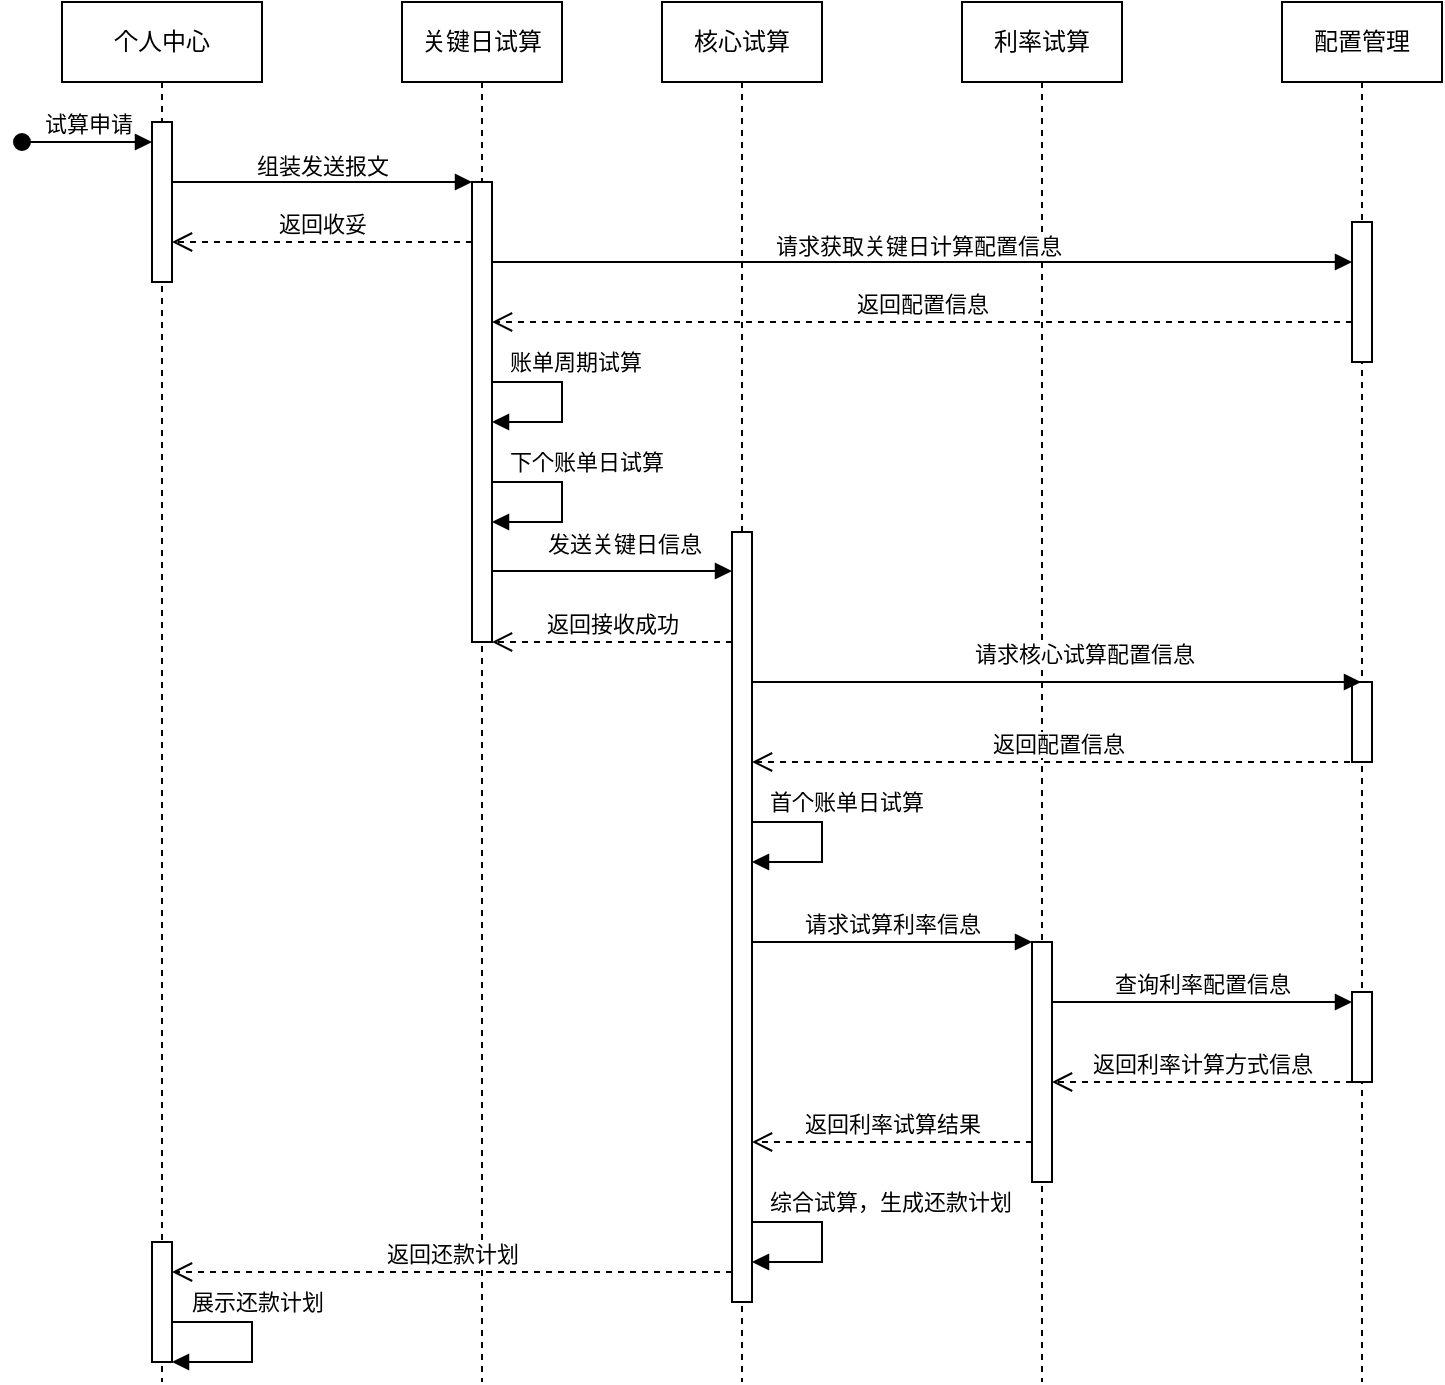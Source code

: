 <mxfile version="21.6.5" type="github">
  <diagram name="第 1 页" id="N14zd92lQUzsIEnuKMpZ">
    <mxGraphModel dx="1166" dy="775" grid="1" gridSize="10" guides="1" tooltips="1" connect="1" arrows="1" fold="1" page="1" pageScale="1" pageWidth="827" pageHeight="1169" math="0" shadow="0">
      <root>
        <mxCell id="0" />
        <mxCell id="1" parent="0" />
        <mxCell id="aWpefqUCa4IatEm7Ps58-1" value="个人中心" style="shape=umlLifeline;perimeter=lifelinePerimeter;whiteSpace=wrap;html=1;container=1;dropTarget=0;collapsible=0;recursiveResize=0;outlineConnect=0;portConstraint=eastwest;newEdgeStyle={&quot;edgeStyle&quot;:&quot;elbowEdgeStyle&quot;,&quot;elbow&quot;:&quot;vertical&quot;,&quot;curved&quot;:0,&quot;rounded&quot;:0};" vertex="1" parent="1">
          <mxGeometry x="60" y="70" width="100" height="690" as="geometry" />
        </mxCell>
        <mxCell id="aWpefqUCa4IatEm7Ps58-2" value="" style="html=1;points=[];perimeter=orthogonalPerimeter;outlineConnect=0;targetShapes=umlLifeline;portConstraint=eastwest;newEdgeStyle={&quot;edgeStyle&quot;:&quot;elbowEdgeStyle&quot;,&quot;elbow&quot;:&quot;vertical&quot;,&quot;curved&quot;:0,&quot;rounded&quot;:0};" vertex="1" parent="aWpefqUCa4IatEm7Ps58-1">
          <mxGeometry x="45" y="60" width="10" height="80" as="geometry" />
        </mxCell>
        <mxCell id="aWpefqUCa4IatEm7Ps58-45" value="" style="html=1;points=[];perimeter=orthogonalPerimeter;outlineConnect=0;targetShapes=umlLifeline;portConstraint=eastwest;newEdgeStyle={&quot;edgeStyle&quot;:&quot;elbowEdgeStyle&quot;,&quot;elbow&quot;:&quot;vertical&quot;,&quot;curved&quot;:0,&quot;rounded&quot;:0};" vertex="1" parent="aWpefqUCa4IatEm7Ps58-1">
          <mxGeometry x="45" y="620" width="10" height="60" as="geometry" />
        </mxCell>
        <mxCell id="aWpefqUCa4IatEm7Ps58-47" value="展示还款计划" style="html=1;align=left;spacingLeft=2;endArrow=block;rounded=0;edgeStyle=orthogonalEdgeStyle;curved=0;rounded=0;" edge="1" parent="aWpefqUCa4IatEm7Ps58-1" source="aWpefqUCa4IatEm7Ps58-45" target="aWpefqUCa4IatEm7Ps58-45">
          <mxGeometry x="-0.889" y="10" relative="1" as="geometry">
            <mxPoint x="60" y="660" as="sourcePoint" />
            <Array as="points">
              <mxPoint x="95" y="660" />
              <mxPoint x="95" y="680" />
            </Array>
            <mxPoint x="60" y="680" as="targetPoint" />
            <mxPoint as="offset" />
          </mxGeometry>
        </mxCell>
        <mxCell id="aWpefqUCa4IatEm7Ps58-3" value="试算申请" style="html=1;verticalAlign=bottom;startArrow=oval;startFill=1;endArrow=block;startSize=8;edgeStyle=elbowEdgeStyle;elbow=vertical;curved=0;rounded=0;" edge="1" parent="1" target="aWpefqUCa4IatEm7Ps58-2">
          <mxGeometry width="60" relative="1" as="geometry">
            <mxPoint x="40" y="140" as="sourcePoint" />
            <mxPoint x="100" y="140" as="targetPoint" />
            <mxPoint as="offset" />
          </mxGeometry>
        </mxCell>
        <mxCell id="aWpefqUCa4IatEm7Ps58-4" value="配置管理" style="shape=umlLifeline;perimeter=lifelinePerimeter;whiteSpace=wrap;html=1;container=1;dropTarget=0;collapsible=0;recursiveResize=0;outlineConnect=0;portConstraint=eastwest;newEdgeStyle={&quot;edgeStyle&quot;:&quot;elbowEdgeStyle&quot;,&quot;elbow&quot;:&quot;vertical&quot;,&quot;curved&quot;:0,&quot;rounded&quot;:0};" vertex="1" parent="1">
          <mxGeometry x="670" y="70" width="80" height="690" as="geometry" />
        </mxCell>
        <mxCell id="aWpefqUCa4IatEm7Ps58-5" value="" style="html=1;points=[];perimeter=orthogonalPerimeter;outlineConnect=0;targetShapes=umlLifeline;portConstraint=eastwest;newEdgeStyle={&quot;edgeStyle&quot;:&quot;elbowEdgeStyle&quot;,&quot;elbow&quot;:&quot;vertical&quot;,&quot;curved&quot;:0,&quot;rounded&quot;:0};" vertex="1" parent="aWpefqUCa4IatEm7Ps58-4">
          <mxGeometry x="35" y="110" width="10" height="70" as="geometry" />
        </mxCell>
        <mxCell id="aWpefqUCa4IatEm7Ps58-26" value="" style="html=1;points=[];perimeter=orthogonalPerimeter;outlineConnect=0;targetShapes=umlLifeline;portConstraint=eastwest;newEdgeStyle={&quot;edgeStyle&quot;:&quot;elbowEdgeStyle&quot;,&quot;elbow&quot;:&quot;vertical&quot;,&quot;curved&quot;:0,&quot;rounded&quot;:0};" vertex="1" parent="aWpefqUCa4IatEm7Ps58-4">
          <mxGeometry x="35" y="340" width="10" height="40" as="geometry" />
        </mxCell>
        <mxCell id="aWpefqUCa4IatEm7Ps58-40" value="" style="html=1;points=[];perimeter=orthogonalPerimeter;outlineConnect=0;targetShapes=umlLifeline;portConstraint=eastwest;newEdgeStyle={&quot;edgeStyle&quot;:&quot;elbowEdgeStyle&quot;,&quot;elbow&quot;:&quot;vertical&quot;,&quot;curved&quot;:0,&quot;rounded&quot;:0};" vertex="1" parent="aWpefqUCa4IatEm7Ps58-4">
          <mxGeometry x="35" y="495" width="10" height="45" as="geometry" />
        </mxCell>
        <mxCell id="aWpefqUCa4IatEm7Ps58-6" value="组装发送报文" style="html=1;verticalAlign=bottom;endArrow=block;edgeStyle=elbowEdgeStyle;elbow=vertical;curved=0;rounded=0;" edge="1" parent="1" target="aWpefqUCa4IatEm7Ps58-11">
          <mxGeometry x="-0.009" y="-1" width="80" relative="1" as="geometry">
            <mxPoint x="115" y="160" as="sourcePoint" />
            <mxPoint x="225" y="160" as="targetPoint" />
            <mxPoint as="offset" />
            <Array as="points" />
          </mxGeometry>
        </mxCell>
        <mxCell id="aWpefqUCa4IatEm7Ps58-8" value="返回收妥" style="html=1;verticalAlign=bottom;endArrow=open;dashed=1;endSize=8;edgeStyle=elbowEdgeStyle;elbow=vertical;curved=0;rounded=0;" edge="1" parent="1" source="aWpefqUCa4IatEm7Ps58-11">
          <mxGeometry relative="1" as="geometry">
            <mxPoint x="220" y="190" as="sourcePoint" />
            <mxPoint x="115" y="190" as="targetPoint" />
          </mxGeometry>
        </mxCell>
        <mxCell id="aWpefqUCa4IatEm7Ps58-10" value="关键日试算" style="shape=umlLifeline;perimeter=lifelinePerimeter;whiteSpace=wrap;html=1;container=1;dropTarget=0;collapsible=0;recursiveResize=0;outlineConnect=0;portConstraint=eastwest;newEdgeStyle={&quot;edgeStyle&quot;:&quot;elbowEdgeStyle&quot;,&quot;elbow&quot;:&quot;vertical&quot;,&quot;curved&quot;:0,&quot;rounded&quot;:0};" vertex="1" parent="1">
          <mxGeometry x="230" y="70" width="80" height="690" as="geometry" />
        </mxCell>
        <mxCell id="aWpefqUCa4IatEm7Ps58-11" value="" style="html=1;points=[];perimeter=orthogonalPerimeter;outlineConnect=0;targetShapes=umlLifeline;portConstraint=eastwest;newEdgeStyle={&quot;edgeStyle&quot;:&quot;elbowEdgeStyle&quot;,&quot;elbow&quot;:&quot;vertical&quot;,&quot;curved&quot;:0,&quot;rounded&quot;:0};" vertex="1" parent="aWpefqUCa4IatEm7Ps58-10">
          <mxGeometry x="35" y="90" width="10" height="230" as="geometry" />
        </mxCell>
        <mxCell id="aWpefqUCa4IatEm7Ps58-15" value="核心试算" style="shape=umlLifeline;perimeter=lifelinePerimeter;whiteSpace=wrap;html=1;container=1;dropTarget=0;collapsible=0;recursiveResize=0;outlineConnect=0;portConstraint=eastwest;newEdgeStyle={&quot;edgeStyle&quot;:&quot;elbowEdgeStyle&quot;,&quot;elbow&quot;:&quot;vertical&quot;,&quot;curved&quot;:0,&quot;rounded&quot;:0};" vertex="1" parent="1">
          <mxGeometry x="360" y="70" width="80" height="690" as="geometry" />
        </mxCell>
        <mxCell id="aWpefqUCa4IatEm7Ps58-16" value="" style="html=1;points=[];perimeter=orthogonalPerimeter;outlineConnect=0;targetShapes=umlLifeline;portConstraint=eastwest;newEdgeStyle={&quot;edgeStyle&quot;:&quot;elbowEdgeStyle&quot;,&quot;elbow&quot;:&quot;vertical&quot;,&quot;curved&quot;:0,&quot;rounded&quot;:0};" vertex="1" parent="aWpefqUCa4IatEm7Ps58-15">
          <mxGeometry x="35" y="265" width="10" height="385" as="geometry" />
        </mxCell>
        <mxCell id="aWpefqUCa4IatEm7Ps58-20" value="利率试算" style="shape=umlLifeline;perimeter=lifelinePerimeter;whiteSpace=wrap;html=1;container=1;dropTarget=0;collapsible=0;recursiveResize=0;outlineConnect=0;portConstraint=eastwest;newEdgeStyle={&quot;edgeStyle&quot;:&quot;elbowEdgeStyle&quot;,&quot;elbow&quot;:&quot;vertical&quot;,&quot;curved&quot;:0,&quot;rounded&quot;:0};" vertex="1" parent="1">
          <mxGeometry x="510" y="70" width="80" height="690" as="geometry" />
        </mxCell>
        <mxCell id="aWpefqUCa4IatEm7Ps58-38" value="" style="html=1;points=[];perimeter=orthogonalPerimeter;outlineConnect=0;targetShapes=umlLifeline;portConstraint=eastwest;newEdgeStyle={&quot;edgeStyle&quot;:&quot;elbowEdgeStyle&quot;,&quot;elbow&quot;:&quot;vertical&quot;,&quot;curved&quot;:0,&quot;rounded&quot;:0};" vertex="1" parent="aWpefqUCa4IatEm7Ps58-20">
          <mxGeometry x="35" y="470" width="10" height="120" as="geometry" />
        </mxCell>
        <mxCell id="aWpefqUCa4IatEm7Ps58-28" value="请求获取关键日计算配置信息" style="html=1;verticalAlign=bottom;endArrow=block;edgeStyle=elbowEdgeStyle;elbow=vertical;curved=0;rounded=0;" edge="1" parent="1" target="aWpefqUCa4IatEm7Ps58-5">
          <mxGeometry x="-0.009" y="-1" width="80" relative="1" as="geometry">
            <mxPoint x="275" y="200" as="sourcePoint" />
            <mxPoint x="650" y="200" as="targetPoint" />
            <mxPoint as="offset" />
            <Array as="points" />
          </mxGeometry>
        </mxCell>
        <mxCell id="aWpefqUCa4IatEm7Ps58-29" value="返回配置信息" style="html=1;verticalAlign=bottom;endArrow=open;dashed=1;endSize=8;edgeStyle=elbowEdgeStyle;elbow=vertical;curved=0;rounded=0;" edge="1" parent="1" source="aWpefqUCa4IatEm7Ps58-5">
          <mxGeometry relative="1" as="geometry">
            <mxPoint x="655" y="230" as="sourcePoint" />
            <mxPoint x="275" y="230" as="targetPoint" />
          </mxGeometry>
        </mxCell>
        <mxCell id="aWpefqUCa4IatEm7Ps58-30" value="账单周期试算" style="html=1;align=left;spacingLeft=2;endArrow=block;rounded=0;edgeStyle=orthogonalEdgeStyle;curved=0;rounded=0;" edge="1" parent="1">
          <mxGeometry x="-0.889" y="10" relative="1" as="geometry">
            <mxPoint x="275" y="260" as="sourcePoint" />
            <Array as="points">
              <mxPoint x="310" y="260" />
              <mxPoint x="310" y="280" />
            </Array>
            <mxPoint x="275" y="280" as="targetPoint" />
            <mxPoint as="offset" />
          </mxGeometry>
        </mxCell>
        <mxCell id="aWpefqUCa4IatEm7Ps58-31" value="下个账单日试算" style="html=1;align=left;spacingLeft=2;endArrow=block;rounded=0;edgeStyle=orthogonalEdgeStyle;curved=0;rounded=0;" edge="1" parent="1">
          <mxGeometry x="-0.889" y="10" relative="1" as="geometry">
            <mxPoint x="275" y="310" as="sourcePoint" />
            <Array as="points">
              <mxPoint x="310" y="310" />
              <mxPoint x="310" y="330" />
            </Array>
            <mxPoint x="275" y="330" as="targetPoint" />
            <mxPoint as="offset" />
          </mxGeometry>
        </mxCell>
        <mxCell id="aWpefqUCa4IatEm7Ps58-33" value="发送关键日信息" style="html=1;verticalAlign=bottom;endArrow=block;edgeStyle=elbowEdgeStyle;elbow=vertical;curved=0;rounded=0;" edge="1" parent="1">
          <mxGeometry x="0.083" y="5" width="80" relative="1" as="geometry">
            <mxPoint x="275" y="354.5" as="sourcePoint" />
            <mxPoint x="395" y="354.5" as="targetPoint" />
            <mxPoint x="1" as="offset" />
          </mxGeometry>
        </mxCell>
        <mxCell id="aWpefqUCa4IatEm7Ps58-34" value="返回接收成功" style="html=1;verticalAlign=bottom;endArrow=open;dashed=1;endSize=8;edgeStyle=elbowEdgeStyle;elbow=vertical;curved=0;rounded=0;" edge="1" parent="1">
          <mxGeometry relative="1" as="geometry">
            <mxPoint x="395" y="390" as="sourcePoint" />
            <mxPoint x="275" y="390" as="targetPoint" />
          </mxGeometry>
        </mxCell>
        <mxCell id="aWpefqUCa4IatEm7Ps58-35" value="请求核心试算配置信息" style="html=1;verticalAlign=bottom;endArrow=block;edgeStyle=elbowEdgeStyle;elbow=vertical;curved=0;rounded=0;" edge="1" parent="1" target="aWpefqUCa4IatEm7Ps58-4">
          <mxGeometry x="0.083" y="5" width="80" relative="1" as="geometry">
            <mxPoint x="405" y="410" as="sourcePoint" />
            <mxPoint x="680" y="410" as="targetPoint" />
            <mxPoint x="1" as="offset" />
          </mxGeometry>
        </mxCell>
        <mxCell id="aWpefqUCa4IatEm7Ps58-36" value="返回配置信息" style="html=1;verticalAlign=bottom;endArrow=open;dashed=1;endSize=8;edgeStyle=elbowEdgeStyle;elbow=vertical;curved=0;rounded=0;" edge="1" parent="1">
          <mxGeometry relative="1" as="geometry">
            <mxPoint x="710" y="450" as="sourcePoint" />
            <mxPoint x="405" y="450" as="targetPoint" />
          </mxGeometry>
        </mxCell>
        <mxCell id="aWpefqUCa4IatEm7Ps58-37" value="首个账单日试算" style="html=1;align=left;spacingLeft=2;endArrow=block;rounded=0;edgeStyle=orthogonalEdgeStyle;curved=0;rounded=0;" edge="1" parent="1">
          <mxGeometry x="-0.889" y="10" relative="1" as="geometry">
            <mxPoint x="405" y="480" as="sourcePoint" />
            <Array as="points">
              <mxPoint x="440" y="480" />
              <mxPoint x="440" y="500" />
            </Array>
            <mxPoint x="405" y="500" as="targetPoint" />
            <mxPoint as="offset" />
          </mxGeometry>
        </mxCell>
        <mxCell id="aWpefqUCa4IatEm7Ps58-39" value="请求试算利率信息" style="html=1;verticalAlign=bottom;endArrow=block;edgeStyle=elbowEdgeStyle;elbow=vertical;curved=0;rounded=0;" edge="1" parent="1">
          <mxGeometry width="80" relative="1" as="geometry">
            <mxPoint x="405" y="540" as="sourcePoint" />
            <mxPoint x="545" y="540" as="targetPoint" />
            <mxPoint as="offset" />
          </mxGeometry>
        </mxCell>
        <mxCell id="aWpefqUCa4IatEm7Ps58-41" value="查询利率配置信息" style="html=1;verticalAlign=bottom;endArrow=block;edgeStyle=elbowEdgeStyle;elbow=vertical;curved=0;rounded=0;" edge="1" parent="1">
          <mxGeometry width="80" relative="1" as="geometry">
            <mxPoint x="555" y="570" as="sourcePoint" />
            <mxPoint x="705" y="570" as="targetPoint" />
            <mxPoint as="offset" />
          </mxGeometry>
        </mxCell>
        <mxCell id="aWpefqUCa4IatEm7Ps58-42" value="返回利率计算方式信息" style="html=1;verticalAlign=bottom;endArrow=open;dashed=1;endSize=8;edgeStyle=elbowEdgeStyle;elbow=vertical;curved=0;rounded=0;" edge="1" parent="1">
          <mxGeometry relative="1" as="geometry">
            <mxPoint x="705" y="610" as="sourcePoint" />
            <mxPoint x="555" y="610" as="targetPoint" />
          </mxGeometry>
        </mxCell>
        <mxCell id="aWpefqUCa4IatEm7Ps58-43" value="返回利率试算结果" style="html=1;verticalAlign=bottom;endArrow=open;dashed=1;endSize=8;edgeStyle=elbowEdgeStyle;elbow=vertical;curved=0;rounded=0;" edge="1" parent="1">
          <mxGeometry relative="1" as="geometry">
            <mxPoint x="545" y="640" as="sourcePoint" />
            <mxPoint x="405" y="640" as="targetPoint" />
          </mxGeometry>
        </mxCell>
        <mxCell id="aWpefqUCa4IatEm7Ps58-44" value="综合试算，生成还款计划" style="html=1;align=left;spacingLeft=2;endArrow=block;rounded=0;edgeStyle=orthogonalEdgeStyle;curved=0;rounded=0;" edge="1" parent="1">
          <mxGeometry x="-0.889" y="10" relative="1" as="geometry">
            <mxPoint x="405" y="680" as="sourcePoint" />
            <Array as="points">
              <mxPoint x="440" y="680" />
              <mxPoint x="440" y="700" />
            </Array>
            <mxPoint x="405" y="700" as="targetPoint" />
            <mxPoint as="offset" />
          </mxGeometry>
        </mxCell>
        <mxCell id="aWpefqUCa4IatEm7Ps58-46" value="返回还款计划" style="html=1;verticalAlign=bottom;endArrow=open;dashed=1;endSize=8;edgeStyle=elbowEdgeStyle;elbow=vertical;curved=0;rounded=0;" edge="1" parent="1" source="aWpefqUCa4IatEm7Ps58-16" target="aWpefqUCa4IatEm7Ps58-45">
          <mxGeometry relative="1" as="geometry">
            <mxPoint x="380" y="710" as="sourcePoint" />
            <mxPoint x="120" y="730" as="targetPoint" />
          </mxGeometry>
        </mxCell>
      </root>
    </mxGraphModel>
  </diagram>
</mxfile>
